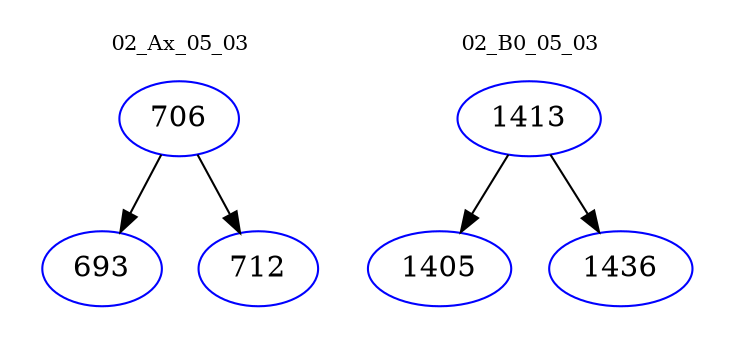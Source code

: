 digraph{
subgraph cluster_0 {
color = white
label = "02_Ax_05_03";
fontsize=10;
T0_706 [label="706", color="blue"]
T0_706 -> T0_693 [color="black"]
T0_693 [label="693", color="blue"]
T0_706 -> T0_712 [color="black"]
T0_712 [label="712", color="blue"]
}
subgraph cluster_1 {
color = white
label = "02_B0_05_03";
fontsize=10;
T1_1413 [label="1413", color="blue"]
T1_1413 -> T1_1405 [color="black"]
T1_1405 [label="1405", color="blue"]
T1_1413 -> T1_1436 [color="black"]
T1_1436 [label="1436", color="blue"]
}
}
